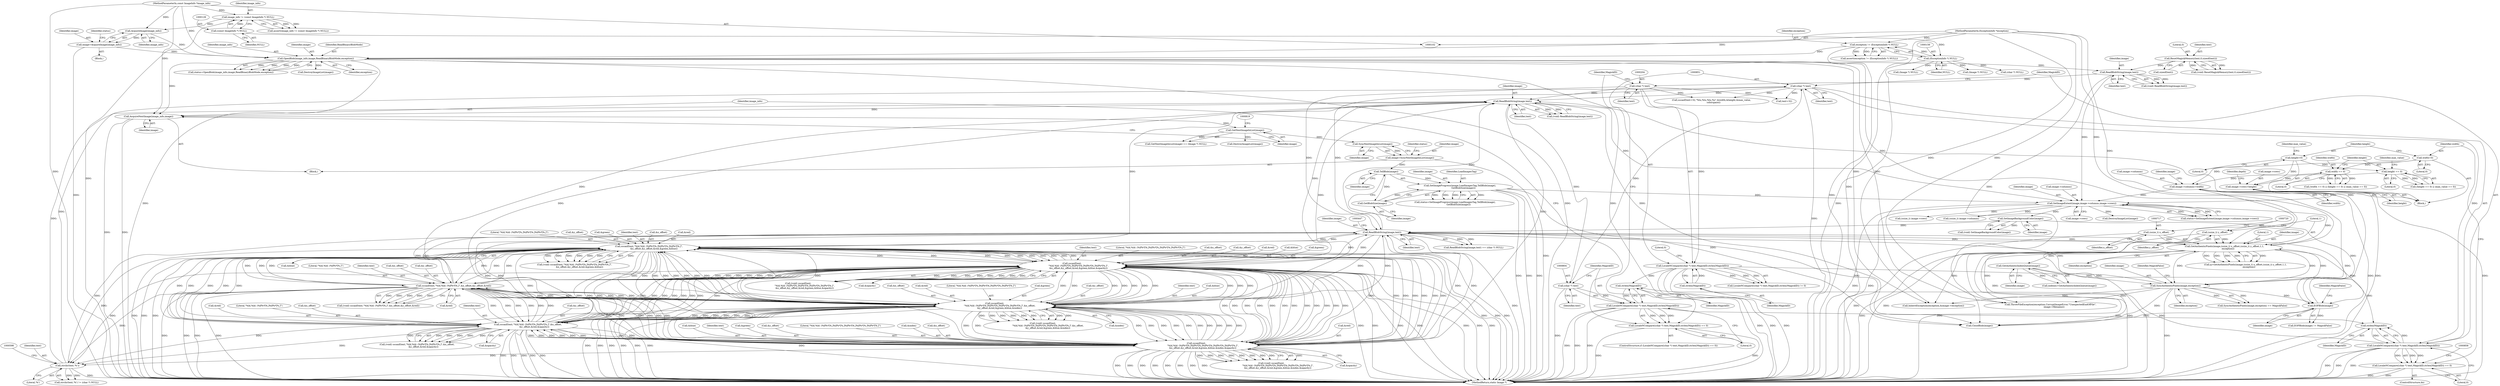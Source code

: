 digraph "0_ImageMagick_48bcf7c39302cdf9b0d9202ad03bf1b95152c44d@API" {
"1000807" [label="(Call,strlen(MagickID))"];
"1000849" [label="(Call,LocaleNCompare((char *) text,MagickID,strlen(MagickID)))"];
"1000850" [label="(Call,(char *) text)"];
"1000803" [label="(Call,(char *) text)"];
"1000797" [label="(Call,ReadBlobString(image,text))"];
"1000783" [label="(Call,EOFBlob(image))"];
"1000714" [label="(Call,GetAuthenticPixels(image,(ssize_t) x_offset,(ssize_t) y_offset,1,1,\n          exception))"];
"1000443" [label="(Call,ReadBlobString(image,text))"];
"1000776" [label="(Call,SyncAuthenticPixels(image,exception))"];
"1000756" [label="(Call,GetAuthenticIndexQueue(image))"];
"1000104" [label="(MethodParameterIn,ExceptionInfo *exception)"];
"1000385" [label="(Call,SetImageBackgroundColor(image))"];
"1000297" [label="(Call,SetImageExtent(image,image->columns,image->rows))"];
"1000836" [label="(Call,SetImageProgress(image,LoadImagesTag,TellBlob(image),\n          GetBlobSize(image)))"];
"1000841" [label="(Call,GetBlobSize(image))"];
"1000839" [label="(Call,TellBlob(image))"];
"1000830" [label="(Call,image=SyncNextImageInList(image))"];
"1000832" [label="(Call,SyncNextImageInList(image))"];
"1000816" [label="(Call,GetNextImageInList(image))"];
"1000811" [label="(Call,AcquireNextImage(image_info,image))"];
"1000170" [label="(Call,OpenBlob(image_info,image,ReadBinaryBlobMode,exception))"];
"1000166" [label="(Call,AcquireImage(image_info))"];
"1000126" [label="(Call,image_info != (const ImageInfo *) NULL)"];
"1000103" [label="(MethodParameterIn,const ImageInfo *image_info)"];
"1000128" [label="(Call,(const ImageInfo *) NULL)"];
"1000164" [label="(Call,image=AcquireImage(image_info))"];
"1000153" [label="(Call,exception != (ExceptionInfo *) NULL)"];
"1000155" [label="(Call,(ExceptionInfo *) NULL)"];
"1000197" [label="(Call,ReadBlobString(image,text))"];
"1000190" [label="(Call,ResetMagickMemory(text,0,sizeof(text)))"];
"1000263" [label="(Call,image->columns=width)"];
"1000250" [label="(Call,width == 0)"];
"1000215" [label="(Call,width=0)"];
"1000268" [label="(Call,image->rows=height)"];
"1000254" [label="(Call,height == 0)"];
"1000218" [label="(Call,height=0)"];
"1000578" [label="(Call,sscanf(text,\"%ld,%ld: (%lf%*[%,]%lf%*[%,]%lf%*[%,]\",\n              &x_offset,&y_offset,&red,&green,&blue))"];
"1000560" [label="(Call,sscanf(text,\n                  \"%ld,%ld: (%lf%*[%,]%lf%*[%,]%lf%*[%,]%lf%*[%,]\",\n                  &x_offset,&y_offset,&red,&green,&blue,&opacity))"];
"1000486" [label="(Call,sscanf(text,\"%ld,%ld: (%lf%*[%,]\",&x_offset,&y_offset,&red))"];
"1000533" [label="(Call,sscanf(text,\n              \"%ld,%ld: (%lf%*[%,]%lf%*[%,]%lf%*[%,]%lf%*[%,]\",&x_offset,\n              &y_offset,&red,&green,&blue,&index))"];
"1000513" [label="(Call,sscanf(text,\n                  \"%ld,%ld: (%lf%*[%,]%lf%*[%,]%lf%*[%,]%lf%*[%,]%lf%*[%,]\",\n                  &x_offset,&y_offset,&red,&green,&blue,&index,&opacity))"];
"1000466" [label="(Call,sscanf(text,\"%ld,%ld: (%lf%*[%,]%lf%*[%,]\",&x_offset,\n                  &y_offset,&red,&opacity))"];
"1000594" [label="(Call,strchr(text,'%'))"];
"1000203" [label="(Call,(char *) text)"];
"1000716" [label="(Call,(ssize_t) x_offset)"];
"1000719" [label="(Call,(ssize_t) y_offset)"];
"1000854" [label="(Call,strlen(MagickID))"];
"1000802" [label="(Call,LocaleNCompare((char *) text,MagickID,strlen(MagickID)))"];
"1000807" [label="(Call,strlen(MagickID))"];
"1000202" [label="(Call,LocaleNCompare((char *) text,MagickID,strlen(MagickID)))"];
"1000207" [label="(Call,strlen(MagickID))"];
"1000801" [label="(Call,LocaleNCompare((char *) text,MagickID,strlen(MagickID)) == 0)"];
"1000848" [label="(Call,LocaleNCompare((char *) text,MagickID,strlen(MagickID)) == 0)"];
"1000830" [label="(Call,image=SyncNextImageInList(image))"];
"1000219" [label="(Identifier,height)"];
"1000799" [label="(Identifier,text)"];
"1000253" [label="(Call,(height == 0) || (max_value == 0))"];
"1000487" [label="(Identifier,text)"];
"1000718" [label="(Identifier,x_offset)"];
"1000264" [label="(Call,image->columns)"];
"1000251" [label="(Identifier,width)"];
"1000484" [label="(Call,(void) sscanf(text,\"%ld,%ld: (%lf%*[%,]\",&x_offset,&y_offset,&red))"];
"1000520" [label="(Call,&red)"];
"1000856" [label="(Literal,0)"];
"1000581" [label="(Call,&x_offset)"];
"1000585" [label="(Call,&red)"];
"1000202" [label="(Call,LocaleNCompare((char *) text,MagickID,strlen(MagickID)))"];
"1000466" [label="(Call,sscanf(text,\"%ld,%ld: (%lf%*[%,]%lf%*[%,]\",&x_offset,\n                  &y_offset,&red,&opacity))"];
"1000216" [label="(Identifier,width)"];
"1000538" [label="(Call,&y_offset)"];
"1000208" [label="(Identifier,MagickID)"];
"1000524" [label="(Call,&blue)"];
"1000298" [label="(Identifier,image)"];
"1000756" [label="(Call,GetAuthenticIndexQueue(image))"];
"1000105" [label="(Block,)"];
"1000837" [label="(Identifier,image)"];
"1000533" [label="(Call,sscanf(text,\n              \"%ld,%ld: (%lf%*[%,]%lf%*[%,]%lf%*[%,]%lf%*[%,]\",&x_offset,\n              &y_offset,&red,&green,&blue,&index))"];
"1000836" [label="(Call,SetImageProgress(image,LoadImagesTag,TellBlob(image),\n          GetBlobSize(image)))"];
"1000578" [label="(Call,sscanf(text,\"%ld,%ld: (%lf%*[%,]%lf%*[%,]%lf%*[%,]\",\n              &x_offset,&y_offset,&red,&green,&blue))"];
"1000263" [label="(Call,image->columns=width)"];
"1000167" [label="(Identifier,image_info)"];
"1000201" [label="(Call,LocaleNCompare((char *) text,MagickID,strlen(MagickID)) != 0)"];
"1000514" [label="(Identifier,text)"];
"1000155" [label="(Call,(ExceptionInfo *) NULL)"];
"1000522" [label="(Call,&green)"];
"1000270" [label="(Identifier,image)"];
"1000126" [label="(Call,image_info != (const ImageInfo *) NULL)"];
"1000469" [label="(Call,&x_offset)"];
"1000174" [label="(Identifier,exception)"];
"1000757" [label="(Identifier,image)"];
"1000302" [label="(Call,image->rows)"];
"1000797" [label="(Call,ReadBlobString(image,text))"];
"1000128" [label="(Call,(const ImageInfo *) NULL)"];
"1000776" [label="(Call,SyncAuthenticPixels(image,exception))"];
"1000209" [label="(Literal,0)"];
"1000723" [label="(Literal,1)"];
"1000444" [label="(Identifier,image)"];
"1000272" [label="(Identifier,height)"];
"1000777" [label="(Identifier,image)"];
"1000840" [label="(Identifier,image)"];
"1000493" [label="(Call,&red)"];
"1000787" [label="(Call,ThrowFileException(exception,CorruptImageError,\"UnexpectedEndOfFile\",\n          image->filename))"];
"1000489" [label="(Call,&x_offset)"];
"1000250" [label="(Call,width == 0)"];
"1000195" [label="(Call,(void) ReadBlobString(image,text))"];
"1000154" [label="(Identifier,exception)"];
"1000855" [label="(Identifier,MagickID)"];
"1000567" [label="(Call,&red)"];
"1000193" [label="(Call,sizeof(text))"];
"1000491" [label="(Call,&y_offset)"];
"1000269" [label="(Call,image->rows)"];
"1000803" [label="(Call,(char *) text)"];
"1000297" [label="(Call,SetImageExtent(image,image->columns,image->rows))"];
"1000534" [label="(Identifier,text)"];
"1000801" [label="(Call,LocaleNCompare((char *) text,MagickID,strlen(MagickID)) == 0)"];
"1000784" [label="(Identifier,image)"];
"1000721" [label="(Identifier,y_offset)"];
"1000317" [label="(Call,DestroyImageList(image))"];
"1000169" [label="(Identifier,status)"];
"1000864" [label="(MethodReturn,static Image *)"];
"1000813" [label="(Identifier,image)"];
"1000172" [label="(Identifier,image)"];
"1000518" [label="(Call,&y_offset)"];
"1000467" [label="(Identifier,text)"];
"1000125" [label="(Call,assert(image_info != (const ImageInfo *) NULL))"];
"1000544" [label="(Call,&blue)"];
"1000515" [label="(Literal,\"%ld,%ld: (%lf%*[%,]%lf%*[%,]%lf%*[%,]%lf%*[%,]%lf%*[%,]\")"];
"1000589" [label="(Call,&blue)"];
"1000173" [label="(Identifier,ReadBinaryBlobMode)"];
"1000206" [label="(Identifier,MagickID)"];
"1000818" [label="(Call,(Image *) NULL)"];
"1000807" [label="(Call,strlen(MagickID))"];
"1000842" [label="(Identifier,image)"];
"1000536" [label="(Call,&x_offset)"];
"1000754" [label="(Call,indexes=GetAuthenticIndexQueue(image))"];
"1000778" [label="(Identifier,exception)"];
"1000571" [label="(Call,&blue)"];
"1000528" [label="(Call,&opacity)"];
"1000808" [label="(Identifier,MagickID)"];
"1000486" [label="(Call,sscanf(text,\"%ld,%ld: (%lf%*[%,]\",&x_offset,&y_offset,&red))"];
"1000166" [label="(Call,AcquireImage(image_info))"];
"1000471" [label="(Call,&y_offset)"];
"1000299" [label="(Call,image->columns)"];
"1000839" [label="(Call,TellBlob(image))"];
"1000275" [label="(Identifier,depth)"];
"1000715" [label="(Identifier,image)"];
"1000513" [label="(Call,sscanf(text,\n                  \"%ld,%ld: (%lf%*[%,]%lf%*[%,]%lf%*[%,]%lf%*[%,]%lf%*[%,]\",\n                  &x_offset,&y_offset,&red,&green,&blue,&index,&opacity))"];
"1000812" [label="(Identifier,image_info)"];
"1000205" [label="(Identifier,text)"];
"1000850" [label="(Call,(char *) text)"];
"1000714" [label="(Call,GetAuthenticPixels(image,(ssize_t) x_offset,(ssize_t) y_offset,1,1,\n          exception))"];
"1000197" [label="(Call,ReadBlobString(image,text))"];
"1000445" [label="(Identifier,text)"];
"1000214" [label="(Block,)"];
"1000464" [label="(Call,(void) sscanf(text,\"%ld,%ld: (%lf%*[%,]%lf%*[%,]\",&x_offset,\n                  &y_offset,&red,&opacity))"];
"1000385" [label="(Call,SetImageBackgroundColor(image))"];
"1000255" [label="(Identifier,height)"];
"1000834" [label="(Call,status=SetImageProgress(image,LoadImagesTag,TellBlob(image),\n          GetBlobSize(image)))"];
"1000267" [label="(Identifier,width)"];
"1000217" [label="(Literal,0)"];
"1000130" [label="(Identifier,NULL)"];
"1000232" [label="(Call,sscanf(text+32,\"%lu,%lu,%lu,%s\",&width,&height,&max_value,\n      colorspace))"];
"1000594" [label="(Call,strchr(text,'%'))"];
"1000310" [label="(Call,InheritException(exception,&image->exception))"];
"1000473" [label="(Call,&red)"];
"1000254" [label="(Call,height == 0)"];
"1000526" [label="(Call,&index)"];
"1000795" [label="(Call,(void) ReadBlobString(image,text))"];
"1000165" [label="(Identifier,image)"];
"1000468" [label="(Literal,\"%ld,%ld: (%lf%*[%,]%lf%*[%,]\")"];
"1000719" [label="(Call,(ssize_t) y_offset)"];
"1000295" [label="(Call,status=SetImageExtent(image,image->columns,image->rows))"];
"1000816" [label="(Call,GetNextImageInList(image))"];
"1000835" [label="(Identifier,status)"];
"1000580" [label="(Literal,\"%ld,%ld: (%lf%*[%,]%lf%*[%,]%lf%*[%,]\")"];
"1000815" [label="(Call,GetNextImageInList(image) == (Image *) NULL)"];
"1000558" [label="(Call,(void) sscanf(text,\n                  \"%ld,%ld: (%lf%*[%,]%lf%*[%,]%lf%*[%,]%lf%*[%,]\",\n                  &x_offset,&y_offset,&red,&green,&blue,&opacity))"];
"1000805" [label="(Identifier,text)"];
"1000824" [label="(Call,DestroyImageList(image))"];
"1000171" [label="(Identifier,image_info)"];
"1000249" [label="(Call,(width == 0) || (height == 0) || (max_value == 0))"];
"1000540" [label="(Call,&red)"];
"1000576" [label="(Call,(void) sscanf(text,\"%ld,%ld: (%lf%*[%,]%lf%*[%,]%lf%*[%,]\",\n              &x_offset,&y_offset,&red,&green,&blue))"];
"1000852" [label="(Identifier,text)"];
"1000809" [label="(Literal,0)"];
"1000446" [label="(Call,(char *) NULL)"];
"1000802" [label="(Call,LocaleNCompare((char *) text,MagickID,strlen(MagickID)))"];
"1000832" [label="(Call,SyncNextImageInList(image))"];
"1000595" [label="(Identifier,text)"];
"1000215" [label="(Call,width=0)"];
"1000252" [label="(Literal,0)"];
"1000569" [label="(Call,&green)"];
"1000168" [label="(Call,status=OpenBlob(image_info,image,ReadBinaryBlobMode,exception))"];
"1000222" [label="(Identifier,max_value)"];
"1000475" [label="(Call,&opacity)"];
"1000853" [label="(Identifier,MagickID)"];
"1000841" [label="(Call,GetBlobSize(image))"];
"1000854" [label="(Call,strlen(MagickID))"];
"1000560" [label="(Call,sscanf(text,\n                  \"%ld,%ld: (%lf%*[%,]%lf%*[%,]%lf%*[%,]%lf%*[%,]\",\n                  &x_offset,&y_offset,&red,&green,&blue,&opacity))"];
"1000191" [label="(Identifier,text)"];
"1000190" [label="(Call,ResetMagickMemory(text,0,sizeof(text)))"];
"1000152" [label="(Call,assert(exception != (ExceptionInfo *) NULL))"];
"1000817" [label="(Identifier,image)"];
"1000164" [label="(Call,image=AcquireImage(image_info))"];
"1000848" [label="(Call,LocaleNCompare((char *) text,MagickID,strlen(MagickID)) == 0)"];
"1000833" [label="(Identifier,image)"];
"1000127" [label="(Identifier,image_info)"];
"1000535" [label="(Literal,\"%ld,%ld: (%lf%*[%,]%lf%*[%,]%lf%*[%,]%lf%*[%,]\")"];
"1000782" [label="(Call,EOFBlob(image) != MagickFalse)"];
"1000561" [label="(Identifier,text)"];
"1000153" [label="(Call,exception != (ExceptionInfo *) NULL)"];
"1000573" [label="(Call,&opacity)"];
"1000443" [label="(Call,ReadBlobString(image,text))"];
"1000596" [label="(Literal,'%')"];
"1000859" [label="(Call,CloseBlob(image))"];
"1000199" [label="(Identifier,text)"];
"1000386" [label="(Identifier,image)"];
"1000218" [label="(Call,height=0)"];
"1000213" [label="(ControlStructure,do)"];
"1000170" [label="(Call,OpenBlob(image_info,image,ReadBinaryBlobMode,exception))"];
"1000562" [label="(Literal,\"%ld,%ld: (%lf%*[%,]%lf%*[%,]%lf%*[%,]%lf%*[%,]\")"];
"1000724" [label="(Identifier,exception)"];
"1000849" [label="(Call,LocaleNCompare((char *) text,MagickID,strlen(MagickID)))"];
"1000207" [label="(Call,strlen(MagickID))"];
"1000516" [label="(Call,&x_offset)"];
"1000563" [label="(Call,&x_offset)"];
"1000268" [label="(Call,image->rows=height)"];
"1000531" [label="(Call,(void) sscanf(text,\n              \"%ld,%ld: (%lf%*[%,]%lf%*[%,]%lf%*[%,]%lf%*[%,]\",&x_offset,\n              &y_offset,&red,&green,&blue,&index))"];
"1000546" [label="(Call,&index)"];
"1000811" [label="(Call,AcquireNextImage(image_info,image))"];
"1000203" [label="(Call,(char *) text)"];
"1000800" [label="(ControlStructure,if (LocaleNCompare((char *) text,MagickID,strlen(MagickID)) == 0))"];
"1000258" [label="(Identifier,max_value)"];
"1000838" [label="(Identifier,LoadImagesTag)"];
"1000488" [label="(Literal,\"%ld,%ld: (%lf%*[%,]\")"];
"1000511" [label="(Call,(void) sscanf(text,\n                  \"%ld,%ld: (%lf%*[%,]%lf%*[%,]%lf%*[%,]%lf%*[%,]%lf%*[%,]\",\n                  &x_offset,&y_offset,&red,&green,&blue,&index,&opacity))"];
"1000712" [label="(Call,q=GetAuthenticPixels(image,(ssize_t) x_offset,(ssize_t) y_offset,1,1,\n          exception))"];
"1000810" [label="(Block,)"];
"1000103" [label="(MethodParameterIn,const ImageInfo *image_info)"];
"1000157" [label="(Identifier,NULL)"];
"1000798" [label="(Identifier,image)"];
"1000256" [label="(Literal,0)"];
"1000399" [label="(Call,(ssize_t) image->rows)"];
"1000104" [label="(MethodParameterIn,ExceptionInfo *exception)"];
"1000785" [label="(Identifier,MagickFalse)"];
"1000583" [label="(Call,&y_offset)"];
"1000565" [label="(Call,&y_offset)"];
"1000593" [label="(Call,strchr(text,'%') != (char *) NULL)"];
"1000806" [label="(Identifier,MagickID)"];
"1000220" [label="(Literal,0)"];
"1000831" [label="(Identifier,image)"];
"1000433" [label="(Call,(ssize_t) image->columns)"];
"1000442" [label="(Call,ReadBlobString(image,text) == (char *) NULL)"];
"1000185" [label="(Call,(Image *) NULL)"];
"1000542" [label="(Call,&green)"];
"1000775" [label="(Call,SyncAuthenticPixels(image,exception) == MagickFalse)"];
"1000779" [label="(Identifier,MagickFalse)"];
"1000587" [label="(Call,&green)"];
"1000198" [label="(Identifier,image)"];
"1000233" [label="(Call,text+32)"];
"1000579" [label="(Identifier,text)"];
"1000722" [label="(Literal,1)"];
"1000383" [label="(Call,(void) SetImageBackgroundColor(image))"];
"1000188" [label="(Call,(void) ResetMagickMemory(text,0,sizeof(text)))"];
"1000192" [label="(Literal,0)"];
"1000783" [label="(Call,EOFBlob(image))"];
"1000182" [label="(Call,DestroyImageList(image))"];
"1000716" [label="(Call,(ssize_t) x_offset)"];
"1000807" -> "1000802"  [label="AST: "];
"1000807" -> "1000808"  [label="CFG: "];
"1000808" -> "1000807"  [label="AST: "];
"1000802" -> "1000807"  [label="CFG: "];
"1000807" -> "1000802"  [label="DDG: "];
"1000849" -> "1000807"  [label="DDG: "];
"1000202" -> "1000807"  [label="DDG: "];
"1000849" -> "1000848"  [label="AST: "];
"1000849" -> "1000854"  [label="CFG: "];
"1000850" -> "1000849"  [label="AST: "];
"1000853" -> "1000849"  [label="AST: "];
"1000854" -> "1000849"  [label="AST: "];
"1000856" -> "1000849"  [label="CFG: "];
"1000849" -> "1000864"  [label="DDG: "];
"1000849" -> "1000864"  [label="DDG: "];
"1000849" -> "1000864"  [label="DDG: "];
"1000849" -> "1000848"  [label="DDG: "];
"1000849" -> "1000848"  [label="DDG: "];
"1000849" -> "1000848"  [label="DDG: "];
"1000850" -> "1000849"  [label="DDG: "];
"1000854" -> "1000849"  [label="DDG: "];
"1000849" -> "1000854"  [label="DDG: "];
"1000850" -> "1000852"  [label="CFG: "];
"1000851" -> "1000850"  [label="AST: "];
"1000852" -> "1000850"  [label="AST: "];
"1000853" -> "1000850"  [label="CFG: "];
"1000850" -> "1000864"  [label="DDG: "];
"1000850" -> "1000232"  [label="DDG: "];
"1000850" -> "1000233"  [label="DDG: "];
"1000850" -> "1000443"  [label="DDG: "];
"1000850" -> "1000797"  [label="DDG: "];
"1000803" -> "1000850"  [label="DDG: "];
"1000594" -> "1000850"  [label="DDG: "];
"1000803" -> "1000802"  [label="AST: "];
"1000803" -> "1000805"  [label="CFG: "];
"1000804" -> "1000803"  [label="AST: "];
"1000805" -> "1000803"  [label="AST: "];
"1000806" -> "1000803"  [label="CFG: "];
"1000803" -> "1000864"  [label="DDG: "];
"1000803" -> "1000802"  [label="DDG: "];
"1000797" -> "1000803"  [label="DDG: "];
"1000797" -> "1000795"  [label="AST: "];
"1000797" -> "1000799"  [label="CFG: "];
"1000798" -> "1000797"  [label="AST: "];
"1000799" -> "1000797"  [label="AST: "];
"1000795" -> "1000797"  [label="CFG: "];
"1000797" -> "1000297"  [label="DDG: "];
"1000797" -> "1000795"  [label="DDG: "];
"1000797" -> "1000795"  [label="DDG: "];
"1000783" -> "1000797"  [label="DDG: "];
"1000578" -> "1000797"  [label="DDG: "];
"1000594" -> "1000797"  [label="DDG: "];
"1000513" -> "1000797"  [label="DDG: "];
"1000466" -> "1000797"  [label="DDG: "];
"1000443" -> "1000797"  [label="DDG: "];
"1000533" -> "1000797"  [label="DDG: "];
"1000486" -> "1000797"  [label="DDG: "];
"1000560" -> "1000797"  [label="DDG: "];
"1000203" -> "1000797"  [label="DDG: "];
"1000797" -> "1000811"  [label="DDG: "];
"1000797" -> "1000859"  [label="DDG: "];
"1000783" -> "1000782"  [label="AST: "];
"1000783" -> "1000784"  [label="CFG: "];
"1000784" -> "1000783"  [label="AST: "];
"1000785" -> "1000783"  [label="CFG: "];
"1000783" -> "1000782"  [label="DDG: "];
"1000714" -> "1000783"  [label="DDG: "];
"1000776" -> "1000783"  [label="DDG: "];
"1000385" -> "1000783"  [label="DDG: "];
"1000443" -> "1000783"  [label="DDG: "];
"1000783" -> "1000859"  [label="DDG: "];
"1000714" -> "1000712"  [label="AST: "];
"1000714" -> "1000724"  [label="CFG: "];
"1000715" -> "1000714"  [label="AST: "];
"1000716" -> "1000714"  [label="AST: "];
"1000719" -> "1000714"  [label="AST: "];
"1000722" -> "1000714"  [label="AST: "];
"1000723" -> "1000714"  [label="AST: "];
"1000724" -> "1000714"  [label="AST: "];
"1000712" -> "1000714"  [label="CFG: "];
"1000714" -> "1000864"  [label="DDG: "];
"1000714" -> "1000864"  [label="DDG: "];
"1000714" -> "1000864"  [label="DDG: "];
"1000714" -> "1000297"  [label="DDG: "];
"1000714" -> "1000310"  [label="DDG: "];
"1000714" -> "1000443"  [label="DDG: "];
"1000714" -> "1000712"  [label="DDG: "];
"1000714" -> "1000712"  [label="DDG: "];
"1000714" -> "1000712"  [label="DDG: "];
"1000714" -> "1000712"  [label="DDG: "];
"1000714" -> "1000712"  [label="DDG: "];
"1000443" -> "1000714"  [label="DDG: "];
"1000716" -> "1000714"  [label="DDG: "];
"1000719" -> "1000714"  [label="DDG: "];
"1000776" -> "1000714"  [label="DDG: "];
"1000170" -> "1000714"  [label="DDG: "];
"1000104" -> "1000714"  [label="DDG: "];
"1000714" -> "1000756"  [label="DDG: "];
"1000714" -> "1000776"  [label="DDG: "];
"1000714" -> "1000776"  [label="DDG: "];
"1000714" -> "1000787"  [label="DDG: "];
"1000714" -> "1000859"  [label="DDG: "];
"1000443" -> "1000442"  [label="AST: "];
"1000443" -> "1000445"  [label="CFG: "];
"1000444" -> "1000443"  [label="AST: "];
"1000445" -> "1000443"  [label="AST: "];
"1000447" -> "1000443"  [label="CFG: "];
"1000443" -> "1000864"  [label="DDG: "];
"1000443" -> "1000442"  [label="DDG: "];
"1000443" -> "1000442"  [label="DDG: "];
"1000776" -> "1000443"  [label="DDG: "];
"1000385" -> "1000443"  [label="DDG: "];
"1000578" -> "1000443"  [label="DDG: "];
"1000594" -> "1000443"  [label="DDG: "];
"1000513" -> "1000443"  [label="DDG: "];
"1000466" -> "1000443"  [label="DDG: "];
"1000533" -> "1000443"  [label="DDG: "];
"1000486" -> "1000443"  [label="DDG: "];
"1000560" -> "1000443"  [label="DDG: "];
"1000203" -> "1000443"  [label="DDG: "];
"1000443" -> "1000466"  [label="DDG: "];
"1000443" -> "1000486"  [label="DDG: "];
"1000443" -> "1000513"  [label="DDG: "];
"1000443" -> "1000533"  [label="DDG: "];
"1000443" -> "1000560"  [label="DDG: "];
"1000443" -> "1000578"  [label="DDG: "];
"1000443" -> "1000859"  [label="DDG: "];
"1000776" -> "1000775"  [label="AST: "];
"1000776" -> "1000778"  [label="CFG: "];
"1000777" -> "1000776"  [label="AST: "];
"1000778" -> "1000776"  [label="AST: "];
"1000779" -> "1000776"  [label="CFG: "];
"1000776" -> "1000864"  [label="DDG: "];
"1000776" -> "1000310"  [label="DDG: "];
"1000776" -> "1000775"  [label="DDG: "];
"1000776" -> "1000775"  [label="DDG: "];
"1000756" -> "1000776"  [label="DDG: "];
"1000104" -> "1000776"  [label="DDG: "];
"1000776" -> "1000787"  [label="DDG: "];
"1000776" -> "1000859"  [label="DDG: "];
"1000756" -> "1000754"  [label="AST: "];
"1000756" -> "1000757"  [label="CFG: "];
"1000757" -> "1000756"  [label="AST: "];
"1000754" -> "1000756"  [label="CFG: "];
"1000756" -> "1000754"  [label="DDG: "];
"1000104" -> "1000102"  [label="AST: "];
"1000104" -> "1000864"  [label="DDG: "];
"1000104" -> "1000153"  [label="DDG: "];
"1000104" -> "1000170"  [label="DDG: "];
"1000104" -> "1000310"  [label="DDG: "];
"1000104" -> "1000787"  [label="DDG: "];
"1000385" -> "1000383"  [label="AST: "];
"1000385" -> "1000386"  [label="CFG: "];
"1000386" -> "1000385"  [label="AST: "];
"1000383" -> "1000385"  [label="CFG: "];
"1000385" -> "1000383"  [label="DDG: "];
"1000297" -> "1000385"  [label="DDG: "];
"1000297" -> "1000295"  [label="AST: "];
"1000297" -> "1000302"  [label="CFG: "];
"1000298" -> "1000297"  [label="AST: "];
"1000299" -> "1000297"  [label="AST: "];
"1000302" -> "1000297"  [label="AST: "];
"1000295" -> "1000297"  [label="CFG: "];
"1000297" -> "1000864"  [label="DDG: "];
"1000297" -> "1000864"  [label="DDG: "];
"1000297" -> "1000295"  [label="DDG: "];
"1000297" -> "1000295"  [label="DDG: "];
"1000297" -> "1000295"  [label="DDG: "];
"1000836" -> "1000297"  [label="DDG: "];
"1000197" -> "1000297"  [label="DDG: "];
"1000263" -> "1000297"  [label="DDG: "];
"1000268" -> "1000297"  [label="DDG: "];
"1000297" -> "1000317"  [label="DDG: "];
"1000297" -> "1000399"  [label="DDG: "];
"1000297" -> "1000433"  [label="DDG: "];
"1000836" -> "1000834"  [label="AST: "];
"1000836" -> "1000841"  [label="CFG: "];
"1000837" -> "1000836"  [label="AST: "];
"1000838" -> "1000836"  [label="AST: "];
"1000839" -> "1000836"  [label="AST: "];
"1000841" -> "1000836"  [label="AST: "];
"1000834" -> "1000836"  [label="CFG: "];
"1000836" -> "1000864"  [label="DDG: "];
"1000836" -> "1000864"  [label="DDG: "];
"1000836" -> "1000864"  [label="DDG: "];
"1000836" -> "1000834"  [label="DDG: "];
"1000836" -> "1000834"  [label="DDG: "];
"1000836" -> "1000834"  [label="DDG: "];
"1000836" -> "1000834"  [label="DDG: "];
"1000841" -> "1000836"  [label="DDG: "];
"1000839" -> "1000836"  [label="DDG: "];
"1000836" -> "1000859"  [label="DDG: "];
"1000841" -> "1000842"  [label="CFG: "];
"1000842" -> "1000841"  [label="AST: "];
"1000839" -> "1000841"  [label="DDG: "];
"1000839" -> "1000840"  [label="CFG: "];
"1000840" -> "1000839"  [label="AST: "];
"1000842" -> "1000839"  [label="CFG: "];
"1000830" -> "1000839"  [label="DDG: "];
"1000830" -> "1000810"  [label="AST: "];
"1000830" -> "1000832"  [label="CFG: "];
"1000831" -> "1000830"  [label="AST: "];
"1000832" -> "1000830"  [label="AST: "];
"1000835" -> "1000830"  [label="CFG: "];
"1000830" -> "1000864"  [label="DDG: "];
"1000832" -> "1000830"  [label="DDG: "];
"1000832" -> "1000833"  [label="CFG: "];
"1000833" -> "1000832"  [label="AST: "];
"1000816" -> "1000832"  [label="DDG: "];
"1000816" -> "1000815"  [label="AST: "];
"1000816" -> "1000817"  [label="CFG: "];
"1000817" -> "1000816"  [label="AST: "];
"1000819" -> "1000816"  [label="CFG: "];
"1000816" -> "1000815"  [label="DDG: "];
"1000811" -> "1000816"  [label="DDG: "];
"1000816" -> "1000824"  [label="DDG: "];
"1000811" -> "1000810"  [label="AST: "];
"1000811" -> "1000813"  [label="CFG: "];
"1000812" -> "1000811"  [label="AST: "];
"1000813" -> "1000811"  [label="AST: "];
"1000817" -> "1000811"  [label="CFG: "];
"1000811" -> "1000864"  [label="DDG: "];
"1000811" -> "1000864"  [label="DDG: "];
"1000170" -> "1000811"  [label="DDG: "];
"1000103" -> "1000811"  [label="DDG: "];
"1000170" -> "1000168"  [label="AST: "];
"1000170" -> "1000174"  [label="CFG: "];
"1000171" -> "1000170"  [label="AST: "];
"1000172" -> "1000170"  [label="AST: "];
"1000173" -> "1000170"  [label="AST: "];
"1000174" -> "1000170"  [label="AST: "];
"1000168" -> "1000170"  [label="CFG: "];
"1000170" -> "1000864"  [label="DDG: "];
"1000170" -> "1000864"  [label="DDG: "];
"1000170" -> "1000864"  [label="DDG: "];
"1000170" -> "1000168"  [label="DDG: "];
"1000170" -> "1000168"  [label="DDG: "];
"1000170" -> "1000168"  [label="DDG: "];
"1000170" -> "1000168"  [label="DDG: "];
"1000166" -> "1000170"  [label="DDG: "];
"1000103" -> "1000170"  [label="DDG: "];
"1000164" -> "1000170"  [label="DDG: "];
"1000153" -> "1000170"  [label="DDG: "];
"1000170" -> "1000182"  [label="DDG: "];
"1000170" -> "1000197"  [label="DDG: "];
"1000170" -> "1000310"  [label="DDG: "];
"1000170" -> "1000787"  [label="DDG: "];
"1000166" -> "1000164"  [label="AST: "];
"1000166" -> "1000167"  [label="CFG: "];
"1000167" -> "1000166"  [label="AST: "];
"1000164" -> "1000166"  [label="CFG: "];
"1000166" -> "1000164"  [label="DDG: "];
"1000126" -> "1000166"  [label="DDG: "];
"1000103" -> "1000166"  [label="DDG: "];
"1000126" -> "1000125"  [label="AST: "];
"1000126" -> "1000128"  [label="CFG: "];
"1000127" -> "1000126"  [label="AST: "];
"1000128" -> "1000126"  [label="AST: "];
"1000125" -> "1000126"  [label="CFG: "];
"1000126" -> "1000864"  [label="DDG: "];
"1000126" -> "1000125"  [label="DDG: "];
"1000126" -> "1000125"  [label="DDG: "];
"1000103" -> "1000126"  [label="DDG: "];
"1000128" -> "1000126"  [label="DDG: "];
"1000103" -> "1000102"  [label="AST: "];
"1000103" -> "1000864"  [label="DDG: "];
"1000128" -> "1000130"  [label="CFG: "];
"1000129" -> "1000128"  [label="AST: "];
"1000130" -> "1000128"  [label="AST: "];
"1000128" -> "1000155"  [label="DDG: "];
"1000164" -> "1000105"  [label="AST: "];
"1000165" -> "1000164"  [label="AST: "];
"1000169" -> "1000164"  [label="CFG: "];
"1000164" -> "1000864"  [label="DDG: "];
"1000153" -> "1000152"  [label="AST: "];
"1000153" -> "1000155"  [label="CFG: "];
"1000154" -> "1000153"  [label="AST: "];
"1000155" -> "1000153"  [label="AST: "];
"1000152" -> "1000153"  [label="CFG: "];
"1000153" -> "1000864"  [label="DDG: "];
"1000153" -> "1000152"  [label="DDG: "];
"1000153" -> "1000152"  [label="DDG: "];
"1000155" -> "1000153"  [label="DDG: "];
"1000155" -> "1000157"  [label="CFG: "];
"1000156" -> "1000155"  [label="AST: "];
"1000157" -> "1000155"  [label="AST: "];
"1000155" -> "1000864"  [label="DDG: "];
"1000155" -> "1000185"  [label="DDG: "];
"1000155" -> "1000446"  [label="DDG: "];
"1000155" -> "1000818"  [label="DDG: "];
"1000197" -> "1000195"  [label="AST: "];
"1000197" -> "1000199"  [label="CFG: "];
"1000198" -> "1000197"  [label="AST: "];
"1000199" -> "1000197"  [label="AST: "];
"1000195" -> "1000197"  [label="CFG: "];
"1000197" -> "1000195"  [label="DDG: "];
"1000197" -> "1000195"  [label="DDG: "];
"1000190" -> "1000197"  [label="DDG: "];
"1000197" -> "1000203"  [label="DDG: "];
"1000197" -> "1000859"  [label="DDG: "];
"1000190" -> "1000188"  [label="AST: "];
"1000190" -> "1000193"  [label="CFG: "];
"1000191" -> "1000190"  [label="AST: "];
"1000192" -> "1000190"  [label="AST: "];
"1000193" -> "1000190"  [label="AST: "];
"1000188" -> "1000190"  [label="CFG: "];
"1000190" -> "1000188"  [label="DDG: "];
"1000190" -> "1000188"  [label="DDG: "];
"1000263" -> "1000214"  [label="AST: "];
"1000263" -> "1000267"  [label="CFG: "];
"1000264" -> "1000263"  [label="AST: "];
"1000267" -> "1000263"  [label="AST: "];
"1000270" -> "1000263"  [label="CFG: "];
"1000263" -> "1000864"  [label="DDG: "];
"1000263" -> "1000864"  [label="DDG: "];
"1000250" -> "1000263"  [label="DDG: "];
"1000215" -> "1000263"  [label="DDG: "];
"1000250" -> "1000249"  [label="AST: "];
"1000250" -> "1000252"  [label="CFG: "];
"1000251" -> "1000250"  [label="AST: "];
"1000252" -> "1000250"  [label="AST: "];
"1000255" -> "1000250"  [label="CFG: "];
"1000249" -> "1000250"  [label="CFG: "];
"1000250" -> "1000249"  [label="DDG: "];
"1000250" -> "1000249"  [label="DDG: "];
"1000215" -> "1000250"  [label="DDG: "];
"1000215" -> "1000214"  [label="AST: "];
"1000215" -> "1000217"  [label="CFG: "];
"1000216" -> "1000215"  [label="AST: "];
"1000217" -> "1000215"  [label="AST: "];
"1000219" -> "1000215"  [label="CFG: "];
"1000268" -> "1000214"  [label="AST: "];
"1000268" -> "1000272"  [label="CFG: "];
"1000269" -> "1000268"  [label="AST: "];
"1000272" -> "1000268"  [label="AST: "];
"1000275" -> "1000268"  [label="CFG: "];
"1000268" -> "1000864"  [label="DDG: "];
"1000268" -> "1000864"  [label="DDG: "];
"1000254" -> "1000268"  [label="DDG: "];
"1000218" -> "1000268"  [label="DDG: "];
"1000254" -> "1000253"  [label="AST: "];
"1000254" -> "1000256"  [label="CFG: "];
"1000255" -> "1000254"  [label="AST: "];
"1000256" -> "1000254"  [label="AST: "];
"1000258" -> "1000254"  [label="CFG: "];
"1000253" -> "1000254"  [label="CFG: "];
"1000254" -> "1000253"  [label="DDG: "];
"1000254" -> "1000253"  [label="DDG: "];
"1000218" -> "1000254"  [label="DDG: "];
"1000218" -> "1000214"  [label="AST: "];
"1000218" -> "1000220"  [label="CFG: "];
"1000219" -> "1000218"  [label="AST: "];
"1000220" -> "1000218"  [label="AST: "];
"1000222" -> "1000218"  [label="CFG: "];
"1000578" -> "1000576"  [label="AST: "];
"1000578" -> "1000589"  [label="CFG: "];
"1000579" -> "1000578"  [label="AST: "];
"1000580" -> "1000578"  [label="AST: "];
"1000581" -> "1000578"  [label="AST: "];
"1000583" -> "1000578"  [label="AST: "];
"1000585" -> "1000578"  [label="AST: "];
"1000587" -> "1000578"  [label="AST: "];
"1000589" -> "1000578"  [label="AST: "];
"1000576" -> "1000578"  [label="CFG: "];
"1000578" -> "1000864"  [label="DDG: "];
"1000578" -> "1000864"  [label="DDG: "];
"1000578" -> "1000864"  [label="DDG: "];
"1000578" -> "1000864"  [label="DDG: "];
"1000578" -> "1000864"  [label="DDG: "];
"1000578" -> "1000864"  [label="DDG: "];
"1000578" -> "1000466"  [label="DDG: "];
"1000578" -> "1000466"  [label="DDG: "];
"1000578" -> "1000466"  [label="DDG: "];
"1000578" -> "1000486"  [label="DDG: "];
"1000578" -> "1000486"  [label="DDG: "];
"1000578" -> "1000486"  [label="DDG: "];
"1000578" -> "1000513"  [label="DDG: "];
"1000578" -> "1000513"  [label="DDG: "];
"1000578" -> "1000513"  [label="DDG: "];
"1000578" -> "1000513"  [label="DDG: "];
"1000578" -> "1000513"  [label="DDG: "];
"1000578" -> "1000533"  [label="DDG: "];
"1000578" -> "1000533"  [label="DDG: "];
"1000578" -> "1000533"  [label="DDG: "];
"1000578" -> "1000533"  [label="DDG: "];
"1000578" -> "1000533"  [label="DDG: "];
"1000578" -> "1000560"  [label="DDG: "];
"1000578" -> "1000560"  [label="DDG: "];
"1000578" -> "1000560"  [label="DDG: "];
"1000578" -> "1000560"  [label="DDG: "];
"1000578" -> "1000560"  [label="DDG: "];
"1000578" -> "1000576"  [label="DDG: "];
"1000578" -> "1000576"  [label="DDG: "];
"1000578" -> "1000576"  [label="DDG: "];
"1000578" -> "1000576"  [label="DDG: "];
"1000578" -> "1000576"  [label="DDG: "];
"1000578" -> "1000576"  [label="DDG: "];
"1000578" -> "1000576"  [label="DDG: "];
"1000560" -> "1000578"  [label="DDG: "];
"1000560" -> "1000578"  [label="DDG: "];
"1000560" -> "1000578"  [label="DDG: "];
"1000560" -> "1000578"  [label="DDG: "];
"1000560" -> "1000578"  [label="DDG: "];
"1000486" -> "1000578"  [label="DDG: "];
"1000486" -> "1000578"  [label="DDG: "];
"1000486" -> "1000578"  [label="DDG: "];
"1000533" -> "1000578"  [label="DDG: "];
"1000533" -> "1000578"  [label="DDG: "];
"1000533" -> "1000578"  [label="DDG: "];
"1000533" -> "1000578"  [label="DDG: "];
"1000533" -> "1000578"  [label="DDG: "];
"1000513" -> "1000578"  [label="DDG: "];
"1000513" -> "1000578"  [label="DDG: "];
"1000513" -> "1000578"  [label="DDG: "];
"1000513" -> "1000578"  [label="DDG: "];
"1000513" -> "1000578"  [label="DDG: "];
"1000466" -> "1000578"  [label="DDG: "];
"1000466" -> "1000578"  [label="DDG: "];
"1000466" -> "1000578"  [label="DDG: "];
"1000578" -> "1000594"  [label="DDG: "];
"1000560" -> "1000558"  [label="AST: "];
"1000560" -> "1000573"  [label="CFG: "];
"1000561" -> "1000560"  [label="AST: "];
"1000562" -> "1000560"  [label="AST: "];
"1000563" -> "1000560"  [label="AST: "];
"1000565" -> "1000560"  [label="AST: "];
"1000567" -> "1000560"  [label="AST: "];
"1000569" -> "1000560"  [label="AST: "];
"1000571" -> "1000560"  [label="AST: "];
"1000573" -> "1000560"  [label="AST: "];
"1000558" -> "1000560"  [label="CFG: "];
"1000560" -> "1000864"  [label="DDG: "];
"1000560" -> "1000864"  [label="DDG: "];
"1000560" -> "1000864"  [label="DDG: "];
"1000560" -> "1000864"  [label="DDG: "];
"1000560" -> "1000864"  [label="DDG: "];
"1000560" -> "1000864"  [label="DDG: "];
"1000560" -> "1000864"  [label="DDG: "];
"1000560" -> "1000466"  [label="DDG: "];
"1000560" -> "1000466"  [label="DDG: "];
"1000560" -> "1000466"  [label="DDG: "];
"1000560" -> "1000466"  [label="DDG: "];
"1000560" -> "1000486"  [label="DDG: "];
"1000560" -> "1000486"  [label="DDG: "];
"1000560" -> "1000486"  [label="DDG: "];
"1000560" -> "1000513"  [label="DDG: "];
"1000560" -> "1000513"  [label="DDG: "];
"1000560" -> "1000513"  [label="DDG: "];
"1000560" -> "1000513"  [label="DDG: "];
"1000560" -> "1000513"  [label="DDG: "];
"1000560" -> "1000513"  [label="DDG: "];
"1000560" -> "1000533"  [label="DDG: "];
"1000560" -> "1000533"  [label="DDG: "];
"1000560" -> "1000533"  [label="DDG: "];
"1000560" -> "1000533"  [label="DDG: "];
"1000560" -> "1000533"  [label="DDG: "];
"1000560" -> "1000558"  [label="DDG: "];
"1000560" -> "1000558"  [label="DDG: "];
"1000560" -> "1000558"  [label="DDG: "];
"1000560" -> "1000558"  [label="DDG: "];
"1000560" -> "1000558"  [label="DDG: "];
"1000560" -> "1000558"  [label="DDG: "];
"1000560" -> "1000558"  [label="DDG: "];
"1000560" -> "1000558"  [label="DDG: "];
"1000486" -> "1000560"  [label="DDG: "];
"1000486" -> "1000560"  [label="DDG: "];
"1000486" -> "1000560"  [label="DDG: "];
"1000533" -> "1000560"  [label="DDG: "];
"1000533" -> "1000560"  [label="DDG: "];
"1000533" -> "1000560"  [label="DDG: "];
"1000533" -> "1000560"  [label="DDG: "];
"1000533" -> "1000560"  [label="DDG: "];
"1000513" -> "1000560"  [label="DDG: "];
"1000513" -> "1000560"  [label="DDG: "];
"1000513" -> "1000560"  [label="DDG: "];
"1000513" -> "1000560"  [label="DDG: "];
"1000513" -> "1000560"  [label="DDG: "];
"1000513" -> "1000560"  [label="DDG: "];
"1000466" -> "1000560"  [label="DDG: "];
"1000466" -> "1000560"  [label="DDG: "];
"1000466" -> "1000560"  [label="DDG: "];
"1000466" -> "1000560"  [label="DDG: "];
"1000560" -> "1000594"  [label="DDG: "];
"1000486" -> "1000484"  [label="AST: "];
"1000486" -> "1000493"  [label="CFG: "];
"1000487" -> "1000486"  [label="AST: "];
"1000488" -> "1000486"  [label="AST: "];
"1000489" -> "1000486"  [label="AST: "];
"1000491" -> "1000486"  [label="AST: "];
"1000493" -> "1000486"  [label="AST: "];
"1000484" -> "1000486"  [label="CFG: "];
"1000486" -> "1000864"  [label="DDG: "];
"1000486" -> "1000864"  [label="DDG: "];
"1000486" -> "1000864"  [label="DDG: "];
"1000486" -> "1000864"  [label="DDG: "];
"1000486" -> "1000466"  [label="DDG: "];
"1000486" -> "1000466"  [label="DDG: "];
"1000486" -> "1000466"  [label="DDG: "];
"1000486" -> "1000484"  [label="DDG: "];
"1000486" -> "1000484"  [label="DDG: "];
"1000486" -> "1000484"  [label="DDG: "];
"1000486" -> "1000484"  [label="DDG: "];
"1000486" -> "1000484"  [label="DDG: "];
"1000533" -> "1000486"  [label="DDG: "];
"1000533" -> "1000486"  [label="DDG: "];
"1000533" -> "1000486"  [label="DDG: "];
"1000513" -> "1000486"  [label="DDG: "];
"1000513" -> "1000486"  [label="DDG: "];
"1000513" -> "1000486"  [label="DDG: "];
"1000466" -> "1000486"  [label="DDG: "];
"1000466" -> "1000486"  [label="DDG: "];
"1000466" -> "1000486"  [label="DDG: "];
"1000486" -> "1000513"  [label="DDG: "];
"1000486" -> "1000513"  [label="DDG: "];
"1000486" -> "1000513"  [label="DDG: "];
"1000486" -> "1000533"  [label="DDG: "];
"1000486" -> "1000533"  [label="DDG: "];
"1000486" -> "1000533"  [label="DDG: "];
"1000486" -> "1000594"  [label="DDG: "];
"1000533" -> "1000531"  [label="AST: "];
"1000533" -> "1000546"  [label="CFG: "];
"1000534" -> "1000533"  [label="AST: "];
"1000535" -> "1000533"  [label="AST: "];
"1000536" -> "1000533"  [label="AST: "];
"1000538" -> "1000533"  [label="AST: "];
"1000540" -> "1000533"  [label="AST: "];
"1000542" -> "1000533"  [label="AST: "];
"1000544" -> "1000533"  [label="AST: "];
"1000546" -> "1000533"  [label="AST: "];
"1000531" -> "1000533"  [label="CFG: "];
"1000533" -> "1000864"  [label="DDG: "];
"1000533" -> "1000864"  [label="DDG: "];
"1000533" -> "1000864"  [label="DDG: "];
"1000533" -> "1000864"  [label="DDG: "];
"1000533" -> "1000864"  [label="DDG: "];
"1000533" -> "1000864"  [label="DDG: "];
"1000533" -> "1000864"  [label="DDG: "];
"1000533" -> "1000466"  [label="DDG: "];
"1000533" -> "1000466"  [label="DDG: "];
"1000533" -> "1000466"  [label="DDG: "];
"1000533" -> "1000513"  [label="DDG: "];
"1000533" -> "1000513"  [label="DDG: "];
"1000533" -> "1000513"  [label="DDG: "];
"1000533" -> "1000513"  [label="DDG: "];
"1000533" -> "1000513"  [label="DDG: "];
"1000533" -> "1000513"  [label="DDG: "];
"1000533" -> "1000531"  [label="DDG: "];
"1000533" -> "1000531"  [label="DDG: "];
"1000533" -> "1000531"  [label="DDG: "];
"1000533" -> "1000531"  [label="DDG: "];
"1000533" -> "1000531"  [label="DDG: "];
"1000533" -> "1000531"  [label="DDG: "];
"1000533" -> "1000531"  [label="DDG: "];
"1000533" -> "1000531"  [label="DDG: "];
"1000513" -> "1000533"  [label="DDG: "];
"1000513" -> "1000533"  [label="DDG: "];
"1000513" -> "1000533"  [label="DDG: "];
"1000513" -> "1000533"  [label="DDG: "];
"1000513" -> "1000533"  [label="DDG: "];
"1000513" -> "1000533"  [label="DDG: "];
"1000466" -> "1000533"  [label="DDG: "];
"1000466" -> "1000533"  [label="DDG: "];
"1000466" -> "1000533"  [label="DDG: "];
"1000533" -> "1000594"  [label="DDG: "];
"1000513" -> "1000511"  [label="AST: "];
"1000513" -> "1000528"  [label="CFG: "];
"1000514" -> "1000513"  [label="AST: "];
"1000515" -> "1000513"  [label="AST: "];
"1000516" -> "1000513"  [label="AST: "];
"1000518" -> "1000513"  [label="AST: "];
"1000520" -> "1000513"  [label="AST: "];
"1000522" -> "1000513"  [label="AST: "];
"1000524" -> "1000513"  [label="AST: "];
"1000526" -> "1000513"  [label="AST: "];
"1000528" -> "1000513"  [label="AST: "];
"1000511" -> "1000513"  [label="CFG: "];
"1000513" -> "1000864"  [label="DDG: "];
"1000513" -> "1000864"  [label="DDG: "];
"1000513" -> "1000864"  [label="DDG: "];
"1000513" -> "1000864"  [label="DDG: "];
"1000513" -> "1000864"  [label="DDG: "];
"1000513" -> "1000864"  [label="DDG: "];
"1000513" -> "1000864"  [label="DDG: "];
"1000513" -> "1000864"  [label="DDG: "];
"1000513" -> "1000466"  [label="DDG: "];
"1000513" -> "1000466"  [label="DDG: "];
"1000513" -> "1000466"  [label="DDG: "];
"1000513" -> "1000466"  [label="DDG: "];
"1000513" -> "1000511"  [label="DDG: "];
"1000513" -> "1000511"  [label="DDG: "];
"1000513" -> "1000511"  [label="DDG: "];
"1000513" -> "1000511"  [label="DDG: "];
"1000513" -> "1000511"  [label="DDG: "];
"1000513" -> "1000511"  [label="DDG: "];
"1000513" -> "1000511"  [label="DDG: "];
"1000513" -> "1000511"  [label="DDG: "];
"1000513" -> "1000511"  [label="DDG: "];
"1000466" -> "1000513"  [label="DDG: "];
"1000466" -> "1000513"  [label="DDG: "];
"1000466" -> "1000513"  [label="DDG: "];
"1000466" -> "1000513"  [label="DDG: "];
"1000513" -> "1000594"  [label="DDG: "];
"1000466" -> "1000464"  [label="AST: "];
"1000466" -> "1000475"  [label="CFG: "];
"1000467" -> "1000466"  [label="AST: "];
"1000468" -> "1000466"  [label="AST: "];
"1000469" -> "1000466"  [label="AST: "];
"1000471" -> "1000466"  [label="AST: "];
"1000473" -> "1000466"  [label="AST: "];
"1000475" -> "1000466"  [label="AST: "];
"1000464" -> "1000466"  [label="CFG: "];
"1000466" -> "1000864"  [label="DDG: "];
"1000466" -> "1000864"  [label="DDG: "];
"1000466" -> "1000864"  [label="DDG: "];
"1000466" -> "1000864"  [label="DDG: "];
"1000466" -> "1000864"  [label="DDG: "];
"1000466" -> "1000464"  [label="DDG: "];
"1000466" -> "1000464"  [label="DDG: "];
"1000466" -> "1000464"  [label="DDG: "];
"1000466" -> "1000464"  [label="DDG: "];
"1000466" -> "1000464"  [label="DDG: "];
"1000466" -> "1000464"  [label="DDG: "];
"1000466" -> "1000594"  [label="DDG: "];
"1000594" -> "1000593"  [label="AST: "];
"1000594" -> "1000596"  [label="CFG: "];
"1000595" -> "1000594"  [label="AST: "];
"1000596" -> "1000594"  [label="AST: "];
"1000598" -> "1000594"  [label="CFG: "];
"1000594" -> "1000864"  [label="DDG: "];
"1000594" -> "1000593"  [label="DDG: "];
"1000594" -> "1000593"  [label="DDG: "];
"1000203" -> "1000202"  [label="AST: "];
"1000203" -> "1000205"  [label="CFG: "];
"1000204" -> "1000203"  [label="AST: "];
"1000205" -> "1000203"  [label="AST: "];
"1000206" -> "1000203"  [label="CFG: "];
"1000203" -> "1000202"  [label="DDG: "];
"1000203" -> "1000232"  [label="DDG: "];
"1000203" -> "1000233"  [label="DDG: "];
"1000716" -> "1000718"  [label="CFG: "];
"1000717" -> "1000716"  [label="AST: "];
"1000718" -> "1000716"  [label="AST: "];
"1000720" -> "1000716"  [label="CFG: "];
"1000716" -> "1000864"  [label="DDG: "];
"1000719" -> "1000721"  [label="CFG: "];
"1000720" -> "1000719"  [label="AST: "];
"1000721" -> "1000719"  [label="AST: "];
"1000722" -> "1000719"  [label="CFG: "];
"1000719" -> "1000864"  [label="DDG: "];
"1000854" -> "1000855"  [label="CFG: "];
"1000855" -> "1000854"  [label="AST: "];
"1000802" -> "1000854"  [label="DDG: "];
"1000202" -> "1000854"  [label="DDG: "];
"1000802" -> "1000801"  [label="AST: "];
"1000806" -> "1000802"  [label="AST: "];
"1000809" -> "1000802"  [label="CFG: "];
"1000802" -> "1000864"  [label="DDG: "];
"1000802" -> "1000864"  [label="DDG: "];
"1000802" -> "1000864"  [label="DDG: "];
"1000802" -> "1000801"  [label="DDG: "];
"1000802" -> "1000801"  [label="DDG: "];
"1000802" -> "1000801"  [label="DDG: "];
"1000202" -> "1000201"  [label="AST: "];
"1000202" -> "1000207"  [label="CFG: "];
"1000206" -> "1000202"  [label="AST: "];
"1000207" -> "1000202"  [label="AST: "];
"1000209" -> "1000202"  [label="CFG: "];
"1000202" -> "1000864"  [label="DDG: "];
"1000202" -> "1000864"  [label="DDG: "];
"1000202" -> "1000864"  [label="DDG: "];
"1000202" -> "1000201"  [label="DDG: "];
"1000202" -> "1000201"  [label="DDG: "];
"1000202" -> "1000201"  [label="DDG: "];
"1000207" -> "1000202"  [label="DDG: "];
"1000207" -> "1000208"  [label="CFG: "];
"1000208" -> "1000207"  [label="AST: "];
"1000801" -> "1000800"  [label="AST: "];
"1000801" -> "1000809"  [label="CFG: "];
"1000809" -> "1000801"  [label="AST: "];
"1000851" -> "1000801"  [label="CFG: "];
"1000812" -> "1000801"  [label="CFG: "];
"1000801" -> "1000864"  [label="DDG: "];
"1000801" -> "1000864"  [label="DDG: "];
"1000848" -> "1000213"  [label="AST: "];
"1000848" -> "1000856"  [label="CFG: "];
"1000856" -> "1000848"  [label="AST: "];
"1000216" -> "1000848"  [label="CFG: "];
"1000858" -> "1000848"  [label="CFG: "];
"1000848" -> "1000864"  [label="DDG: "];
"1000848" -> "1000864"  [label="DDG: "];
}
